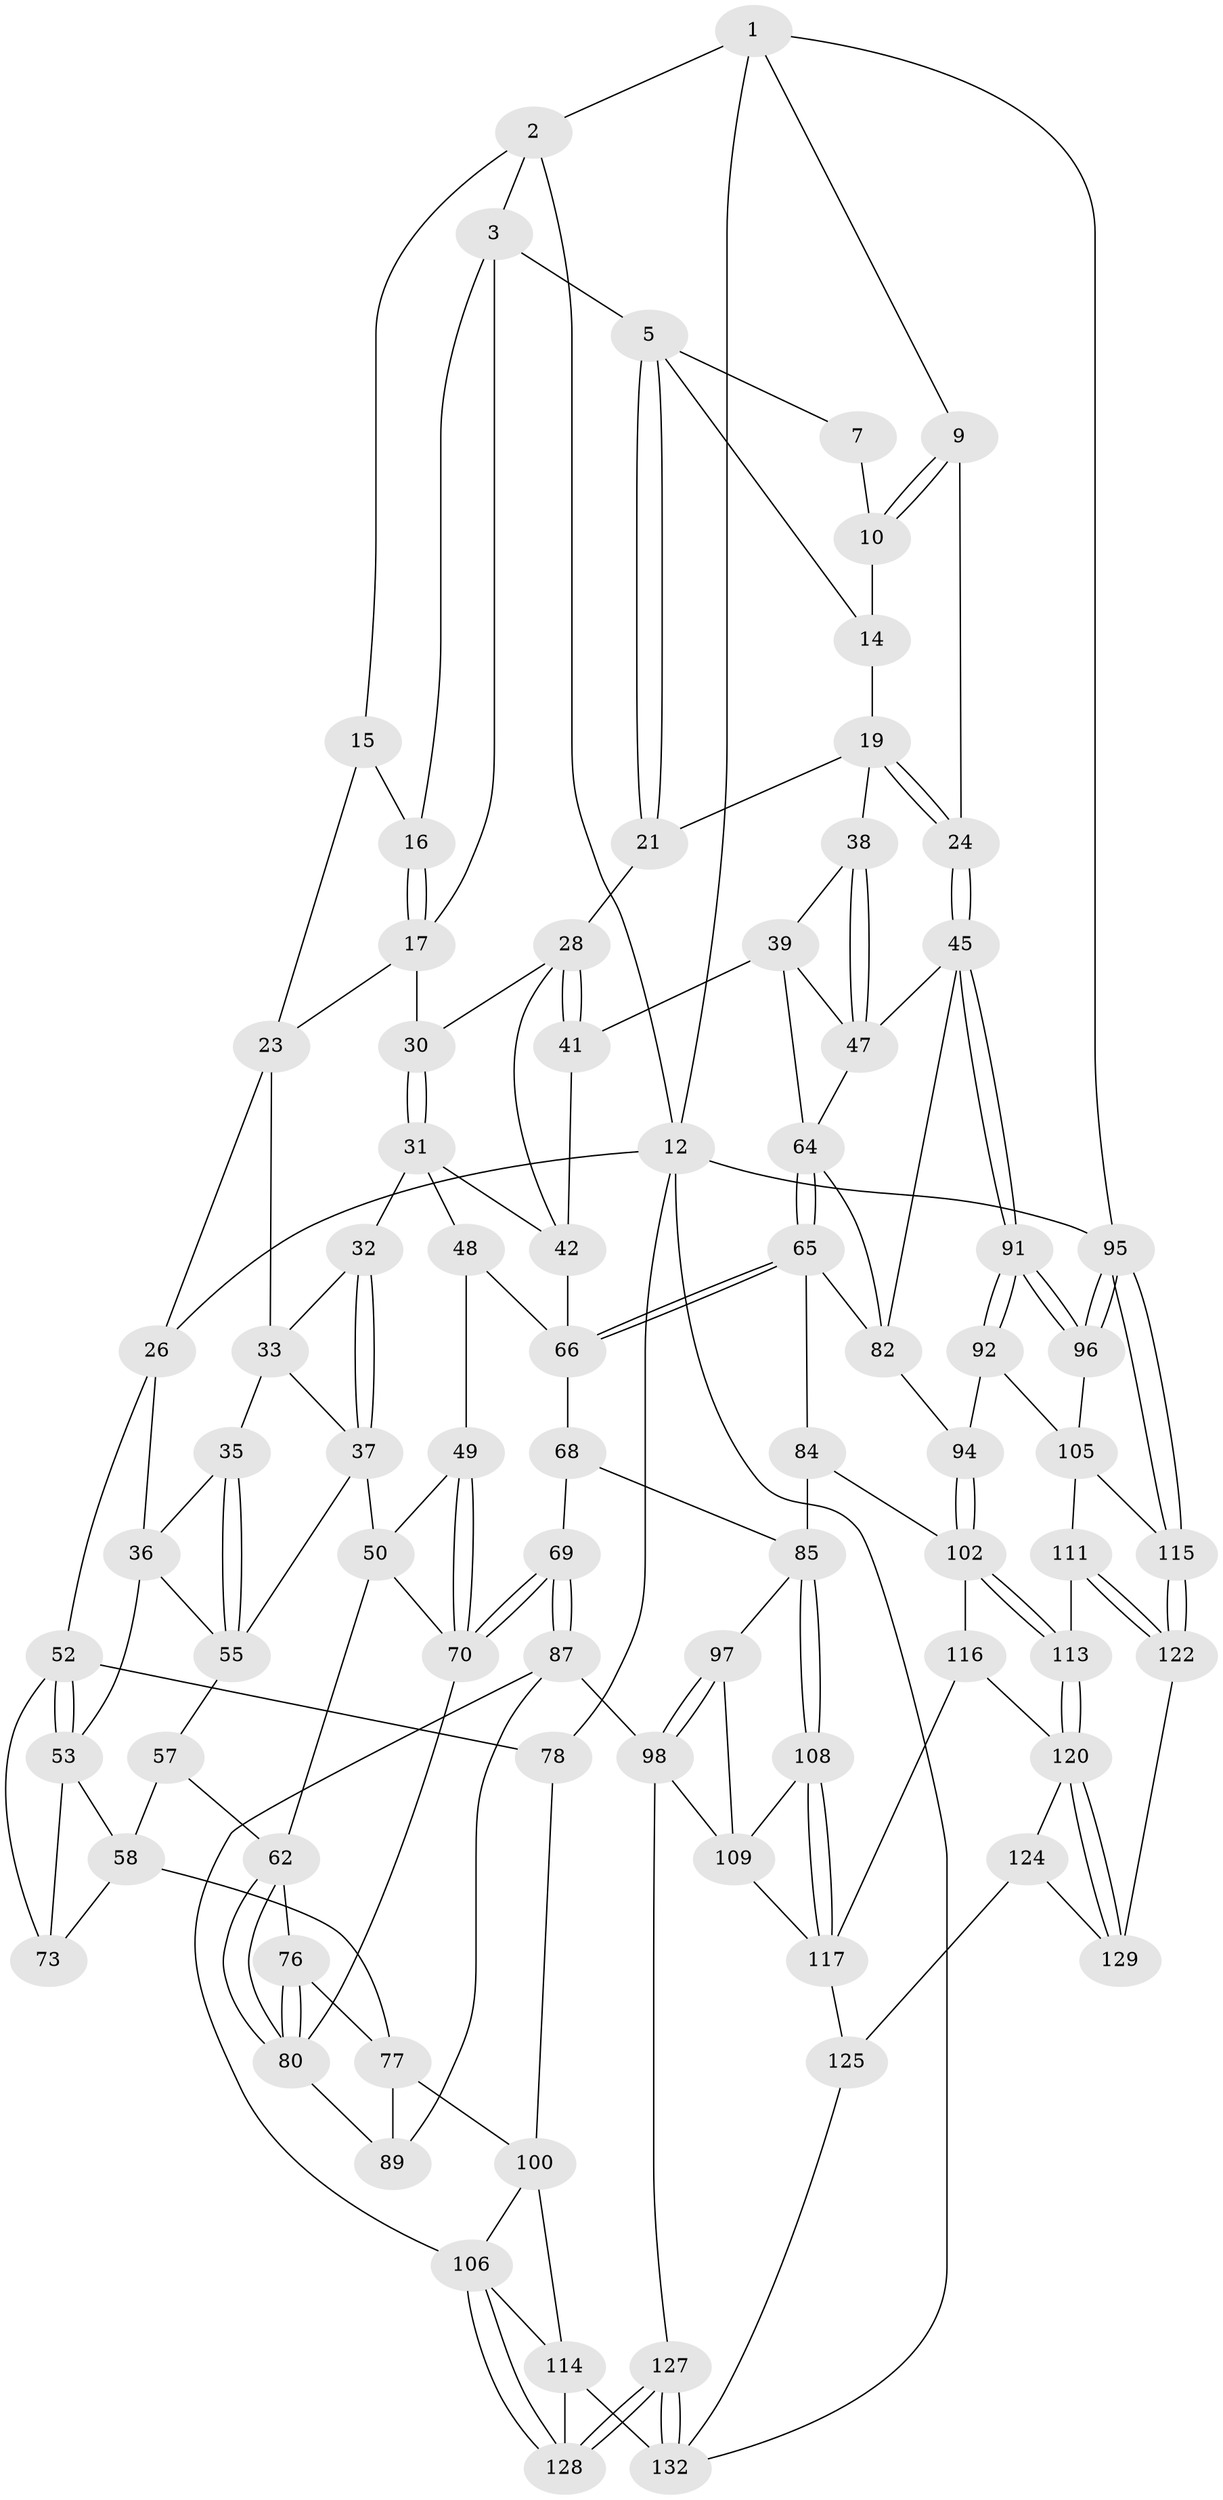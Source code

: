 // Generated by graph-tools (version 1.1) at 2025/52/02/27/25 19:52:39]
// undirected, 83 vertices, 182 edges
graph export_dot {
graph [start="1"]
  node [color=gray90,style=filled];
  1 [pos="+0.8298243369397145+0",super="+8"];
  2 [pos="+0.5244367497962718+0",super="+13"];
  3 [pos="+0.5159878861370119+0",super="+4"];
  5 [pos="+0.7048339739505646+0.20202321687063368",super="+6"];
  7 [pos="+0.8251649267218419+0"];
  9 [pos="+1+0.07957982705106986"];
  10 [pos="+0.9631727855339266+0.14144972465905892",super="+11"];
  12 [pos="+0+0",super="+79"];
  14 [pos="+0.8630108758839637+0.12367594185318366",super="+18"];
  15 [pos="+0.26321807207925685+0.09715369167414675"];
  16 [pos="+0.34554376232521056+0.06946969602197157"];
  17 [pos="+0.46222099699658586+0.2181647693687556",super="+22"];
  19 [pos="+0.8801818728215175+0.2245745233387232",super="+20"];
  21 [pos="+0.7266887890558621+0.24220471148365397"];
  23 [pos="+0.2745256346785195+0.20661537407351732",super="+25"];
  24 [pos="+1+0.41077995462373107"];
  26 [pos="+0.20577729701762845+0.26040228946344457",super="+27"];
  28 [pos="+0.6494883726337016+0.31944443716730714",super="+29"];
  30 [pos="+0.45593617059089425+0.2950505780273237"];
  31 [pos="+0.4125691772300288+0.34443958144779513",super="+44"];
  32 [pos="+0.3357206975040341+0.3472897376548193"];
  33 [pos="+0.24273139903685353+0.2716549752050156",super="+34"];
  35 [pos="+0.16307179190354268+0.37915703463660233"];
  36 [pos="+0.14211463002005378+0.3576165814239018",super="+54"];
  37 [pos="+0.2664081249006806+0.43903926400755916",super="+51"];
  38 [pos="+0.7930813349468515+0.30859158106583584"];
  39 [pos="+0.7448062473306422+0.4390674587674723",super="+40"];
  41 [pos="+0.602910235671402+0.42444096250865554"];
  42 [pos="+0.5613827870698982+0.4325549309721574",super="+43"];
  45 [pos="+1+0.45046750482781994",super="+46"];
  47 [pos="+0.98235628023053+0.4675080240738049",super="+60"];
  48 [pos="+0.38220213284912574+0.4644861613629447"];
  49 [pos="+0.31658346433691575+0.4747294254318013"];
  50 [pos="+0.282038968255782+0.4675935765777588",super="+61"];
  52 [pos="+0+0.3207464443762606",super="+74"];
  53 [pos="+0.024088326708446007+0.3840554637589291",super="+59"];
  55 [pos="+0.166526167583512+0.47119969994138083",super="+56"];
  57 [pos="+0.14364440470882855+0.5213040085132781"];
  58 [pos="+0.11066028711947695+0.5274328225555673",super="+75"];
  62 [pos="+0.22498679915078212+0.5592302960153084",super="+63"];
  64 [pos="+0.7014167681536897+0.5826422859744834",super="+72"];
  65 [pos="+0.6825977999463861+0.6206291140782595",super="+83"];
  66 [pos="+0.4861042421890979+0.5413787183668899",super="+67"];
  68 [pos="+0.46836402493979645+0.568650439708447"];
  69 [pos="+0.3893073158853586+0.6316125635803069"];
  70 [pos="+0.3487477862474345+0.6048616922322401",super="+71"];
  73 [pos="+0+0.605179669035585"];
  76 [pos="+0.1543076037704284+0.5781786528488928"];
  77 [pos="+0.107884594070557+0.6512545926850717",super="+99"];
  78 [pos="+0+0.7858843874597209"];
  80 [pos="+0.21043647139268595+0.674733806385673",super="+81"];
  82 [pos="+0.8848404392953308+0.6240457127906318",super="+90"];
  84 [pos="+0.6723599446173232+0.692580911608521"];
  85 [pos="+0.5594327900441267+0.7085558343924545",super="+86"];
  87 [pos="+0.3663297413739204+0.7419700948510581",super="+88"];
  89 [pos="+0.20068387397109227+0.7061310970581489"];
  91 [pos="+1+0.48835412582429555"];
  92 [pos="+0.9721598228459245+0.6650708250366147",super="+93"];
  94 [pos="+0.8929336406762172+0.7008968830293153"];
  95 [pos="+1+1"];
  96 [pos="+1+0.7972006183735338",super="+104"];
  97 [pos="+0.39499168054305744+0.7550145874124397"];
  98 [pos="+0.3841743200294878+0.7555388868216288",super="+123"];
  100 [pos="+0.12461740459696041+0.6974050948467722",super="+101"];
  102 [pos="+0.7061729108539888+0.7424692383086355",super="+103"];
  105 [pos="+0.9003839960679306+0.7183226139671325",super="+110"];
  106 [pos="+0.23953985075894862+0.7654571793740421",super="+107"];
  108 [pos="+0.5276140867789771+0.7834061494325559"];
  109 [pos="+0.5194528213171689+0.7939457980831989",super="+119"];
  111 [pos="+0.8165788982959091+0.8050918623652917",super="+112"];
  113 [pos="+0.7539784437530316+0.7997448046400321"];
  114 [pos="+0.019414633532028124+0.8373695773517709",super="+130"];
  115 [pos="+1+1"];
  116 [pos="+0.6592375246304087+0.7768577866768047"];
  117 [pos="+0.6309954154751769+0.7921615553973432",super="+118"];
  120 [pos="+0.7426047254751336+0.9180147742886886",super="+121"];
  122 [pos="+1+1",super="+126"];
  124 [pos="+0.6335601700326242+0.8977406913658649",super="+133"];
  125 [pos="+0.5691540948482853+0.9013839045048728",super="+131"];
  127 [pos="+0.3534218036624346+1"];
  128 [pos="+0.2036869483363196+0.8741661765225189"];
  129 [pos="+0.9744510330557882+1"];
  132 [pos="+0.38272619060922153+1",super="+134"];
  1 -- 2;
  1 -- 12;
  1 -- 9;
  1 -- 95;
  2 -- 3;
  2 -- 12;
  2 -- 15;
  3 -- 16;
  3 -- 17;
  3 -- 5;
  5 -- 21;
  5 -- 21;
  5 -- 14;
  5 -- 7;
  7 -- 10;
  9 -- 10;
  9 -- 10;
  9 -- 24;
  10 -- 14 [weight=2];
  12 -- 78;
  12 -- 95;
  12 -- 132;
  12 -- 26;
  14 -- 19;
  15 -- 16;
  15 -- 23;
  16 -- 17;
  16 -- 17;
  17 -- 30;
  17 -- 23;
  19 -- 24;
  19 -- 24;
  19 -- 21;
  19 -- 38;
  21 -- 28;
  23 -- 33;
  23 -- 26;
  24 -- 45;
  24 -- 45;
  26 -- 36;
  26 -- 52;
  28 -- 41;
  28 -- 41;
  28 -- 42;
  28 -- 30;
  30 -- 31;
  30 -- 31;
  31 -- 32;
  31 -- 48;
  31 -- 42;
  32 -- 33;
  32 -- 37;
  32 -- 37;
  33 -- 35;
  33 -- 37;
  35 -- 36;
  35 -- 55;
  35 -- 55;
  36 -- 53;
  36 -- 55;
  37 -- 50;
  37 -- 55;
  38 -- 39;
  38 -- 47;
  38 -- 47;
  39 -- 47;
  39 -- 64;
  39 -- 41;
  41 -- 42;
  42 -- 66;
  45 -- 91;
  45 -- 91;
  45 -- 82;
  45 -- 47;
  47 -- 64;
  48 -- 49;
  48 -- 66;
  49 -- 50;
  49 -- 70;
  49 -- 70;
  50 -- 62;
  50 -- 70;
  52 -- 53;
  52 -- 53;
  52 -- 73;
  52 -- 78;
  53 -- 73;
  53 -- 58;
  55 -- 57;
  57 -- 58;
  57 -- 62;
  58 -- 73;
  58 -- 77;
  62 -- 80;
  62 -- 80;
  62 -- 76;
  64 -- 65;
  64 -- 65;
  64 -- 82;
  65 -- 66;
  65 -- 66;
  65 -- 84;
  65 -- 82;
  66 -- 68;
  68 -- 69;
  68 -- 85;
  69 -- 70;
  69 -- 70;
  69 -- 87;
  69 -- 87;
  70 -- 80;
  76 -- 77;
  76 -- 80;
  76 -- 80;
  77 -- 89;
  77 -- 100;
  78 -- 100;
  80 -- 89;
  82 -- 94;
  84 -- 85;
  84 -- 102;
  85 -- 108;
  85 -- 108;
  85 -- 97;
  87 -- 98;
  87 -- 89;
  87 -- 106;
  91 -- 92;
  91 -- 92;
  91 -- 96;
  91 -- 96;
  92 -- 105;
  92 -- 94;
  94 -- 102;
  94 -- 102;
  95 -- 96;
  95 -- 96;
  95 -- 115;
  95 -- 115;
  96 -- 105;
  97 -- 98;
  97 -- 98;
  97 -- 109;
  98 -- 109;
  98 -- 127;
  100 -- 106;
  100 -- 114;
  102 -- 113;
  102 -- 113;
  102 -- 116;
  105 -- 115;
  105 -- 111;
  106 -- 128;
  106 -- 128;
  106 -- 114;
  108 -- 109;
  108 -- 117;
  108 -- 117;
  109 -- 117;
  111 -- 122 [weight=2];
  111 -- 122;
  111 -- 113;
  113 -- 120;
  113 -- 120;
  114 -- 128;
  114 -- 132;
  115 -- 122;
  115 -- 122;
  116 -- 117;
  116 -- 120;
  117 -- 125;
  120 -- 129;
  120 -- 129;
  120 -- 124;
  122 -- 129;
  124 -- 125 [weight=2];
  124 -- 129;
  125 -- 132;
  127 -- 128;
  127 -- 128;
  127 -- 132;
  127 -- 132;
}
